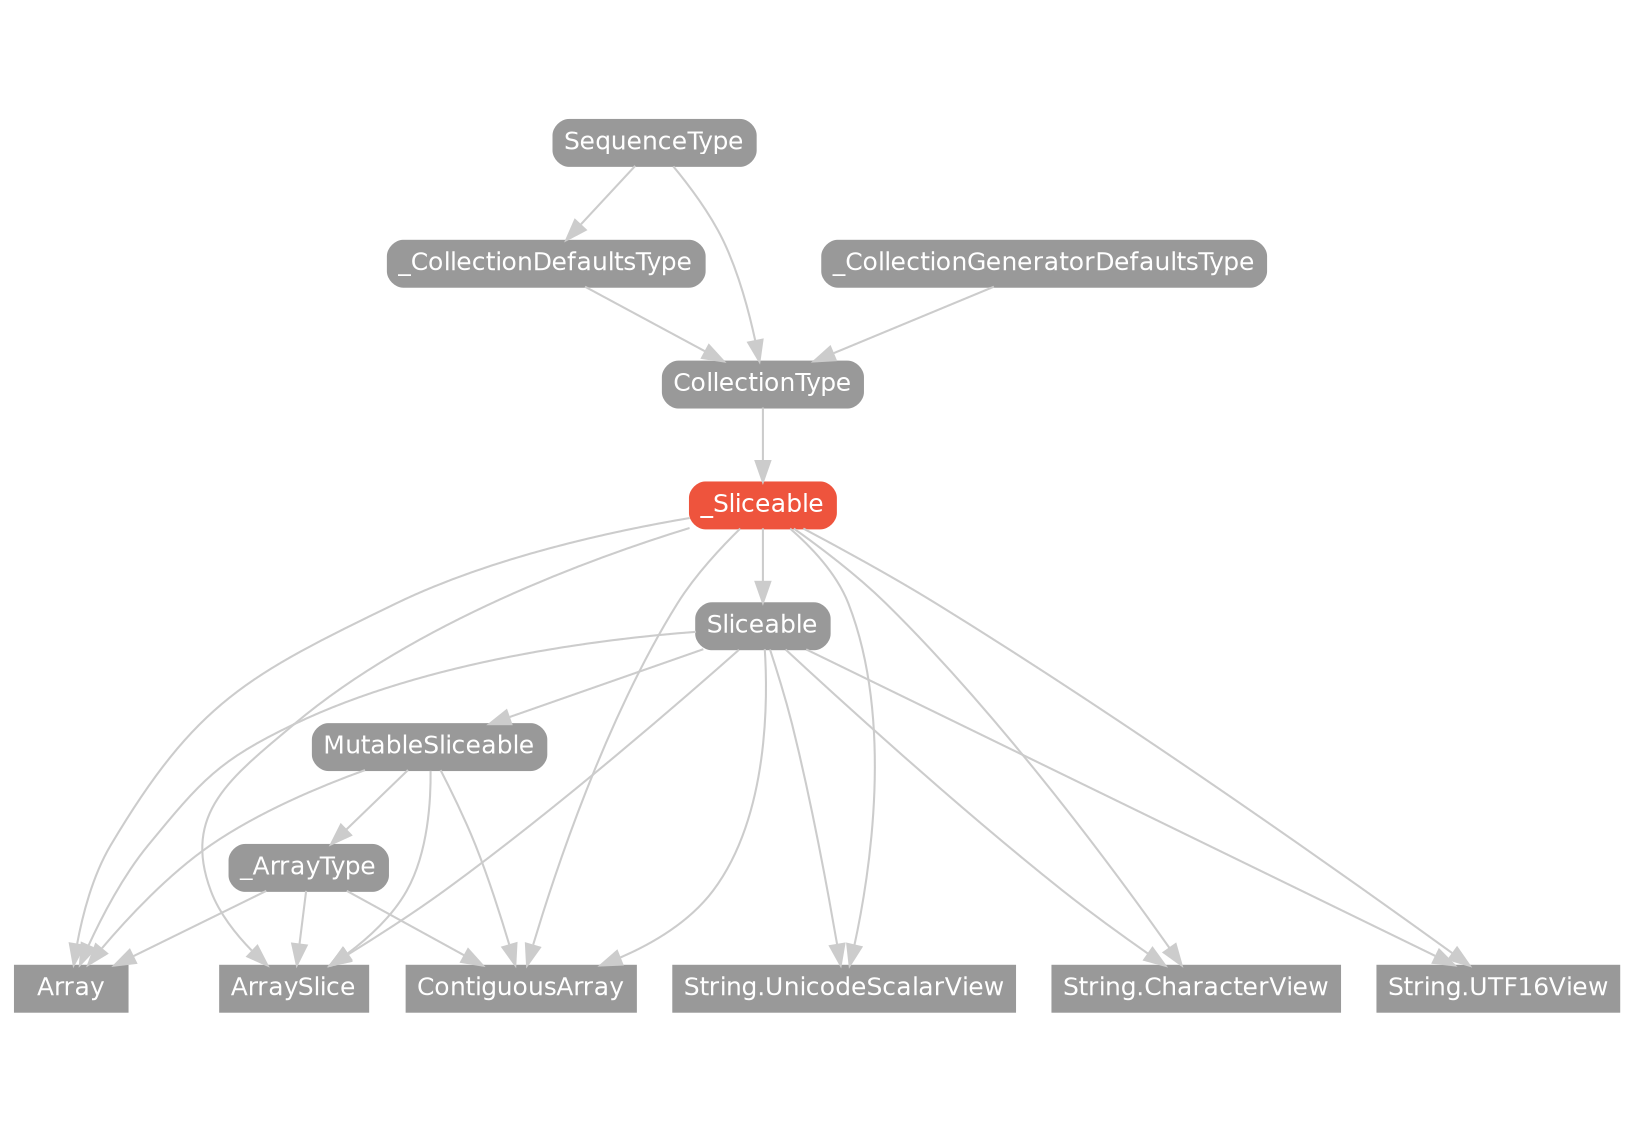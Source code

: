 strict digraph "_Sliceable - Type Hierarchy - SwiftDoc.org" {
    pad="0.1,0.8"
    node [shape=box, style="filled,rounded", color="#999999", fillcolor="#999999", fontcolor=white, fontname=Helvetica, fontnames="Helvetica,sansserif", fontsize=12, margin="0.07,0.05", height="0.3"]
    edge [color="#cccccc"]
    "Array" [URL="/type/Array/", style=filled]
    "ArraySlice" [URL="/type/ArraySlice/", style=filled]
    "CollectionType" [URL="/protocol/CollectionType/"]
    "ContiguousArray" [URL="/type/ContiguousArray/", style=filled]
    "MutableSliceable" [URL="/protocol/MutableSliceable/"]
    "SequenceType" [URL="/protocol/SequenceType/"]
    "Sliceable" [URL="/protocol/Sliceable/"]
    "String.CharacterView" [URL="/type/String.CharacterView/", style=filled]
    "String.UTF16View" [URL="/type/String.UTF16View/", style=filled]
    "String.UnicodeScalarView" [URL="/type/String.UnicodeScalarView/", style=filled]
    "_ArrayType" [URL="/protocol/_ArrayType/"]
    "_CollectionDefaultsType" [URL="/protocol/_CollectionDefaultsType/"]
    "_CollectionGeneratorDefaultsType" [URL="/protocol/_CollectionGeneratorDefaultsType/"]
    "_Sliceable" [URL="/protocol/_Sliceable/", style="filled,rounded", fillcolor="#ee543d", color="#ee543d"]    "_Sliceable" -> "Array"
    "_Sliceable" -> "ArraySlice"
    "_Sliceable" -> "ContiguousArray"
    "_Sliceable" -> "Sliceable"
    "_Sliceable" -> "String.CharacterView"
    "_Sliceable" -> "String.UnicodeScalarView"
    "_Sliceable" -> "String.UTF16View"
    "Sliceable" -> "Array"
    "Sliceable" -> "ArraySlice"
    "Sliceable" -> "ContiguousArray"
    "Sliceable" -> "MutableSliceable"
    "Sliceable" -> "String.CharacterView"
    "Sliceable" -> "String.UnicodeScalarView"
    "Sliceable" -> "String.UTF16View"
    "MutableSliceable" -> "Array"
    "MutableSliceable" -> "ArraySlice"
    "MutableSliceable" -> "ContiguousArray"
    "MutableSliceable" -> "_ArrayType"
    "_ArrayType" -> "Array"
    "_ArrayType" -> "ArraySlice"
    "_ArrayType" -> "ContiguousArray"
    "CollectionType" -> "_Sliceable"
    "SequenceType" -> "CollectionType"
    "_CollectionDefaultsType" -> "CollectionType"
    "_CollectionGeneratorDefaultsType" -> "CollectionType"
    "SequenceType" -> "_CollectionDefaultsType"
    subgraph Types {
        rank = max; "Array"; "ArraySlice"; "ContiguousArray"; "String.CharacterView"; "String.UnicodeScalarView"; "String.UTF16View";
    }
}